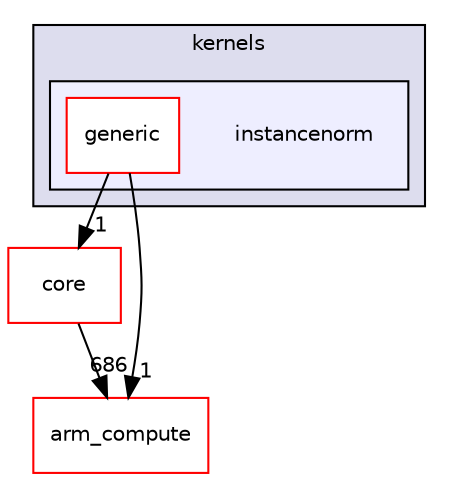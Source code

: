 digraph "src/cpu/kernels/instancenorm" {
  compound=true
  node [ fontsize="10", fontname="Helvetica"];
  edge [ labelfontsize="10", labelfontname="Helvetica"];
  subgraph clusterdir_1de7bcbbdec2bf3559cb3c688662d4f5 {
    graph [ bgcolor="#ddddee", pencolor="black", label="kernels" fontname="Helvetica", fontsize="10", URL="dir_1de7bcbbdec2bf3559cb3c688662d4f5.xhtml"]
  subgraph clusterdir_b4ed870b5428d95907cec2a40fa0a20c {
    graph [ bgcolor="#eeeeff", pencolor="black", label="" URL="dir_b4ed870b5428d95907cec2a40fa0a20c.xhtml"];
    dir_b4ed870b5428d95907cec2a40fa0a20c [shape=plaintext label="instancenorm"];
  dir_5814d8dd44bb9e65ae302b87e010d3ed [shape=box label="generic" fillcolor="white" style="filled" color="red" URL="dir_5814d8dd44bb9e65ae302b87e010d3ed.xhtml"];
  }
  }
  dir_aebb8dcc11953d78e620bbef0b9e2183 [shape=box label="core" fillcolor="white" style="filled" color="red" URL="dir_aebb8dcc11953d78e620bbef0b9e2183.xhtml"];
  dir_214608ef36d61442cb2b0c1c4e9a7def [shape=box label="arm_compute" fillcolor="white" style="filled" color="red" URL="dir_214608ef36d61442cb2b0c1c4e9a7def.xhtml"];
  dir_5814d8dd44bb9e65ae302b87e010d3ed->dir_aebb8dcc11953d78e620bbef0b9e2183 [headlabel="1", labeldistance=1.5 headhref="dir_000455_000017.xhtml"];
  dir_5814d8dd44bb9e65ae302b87e010d3ed->dir_214608ef36d61442cb2b0c1c4e9a7def [headlabel="1", labeldistance=1.5 headhref="dir_000455_000000.xhtml"];
  dir_aebb8dcc11953d78e620bbef0b9e2183->dir_214608ef36d61442cb2b0c1c4e9a7def [headlabel="686", labeldistance=1.5 headhref="dir_000017_000000.xhtml"];
}
